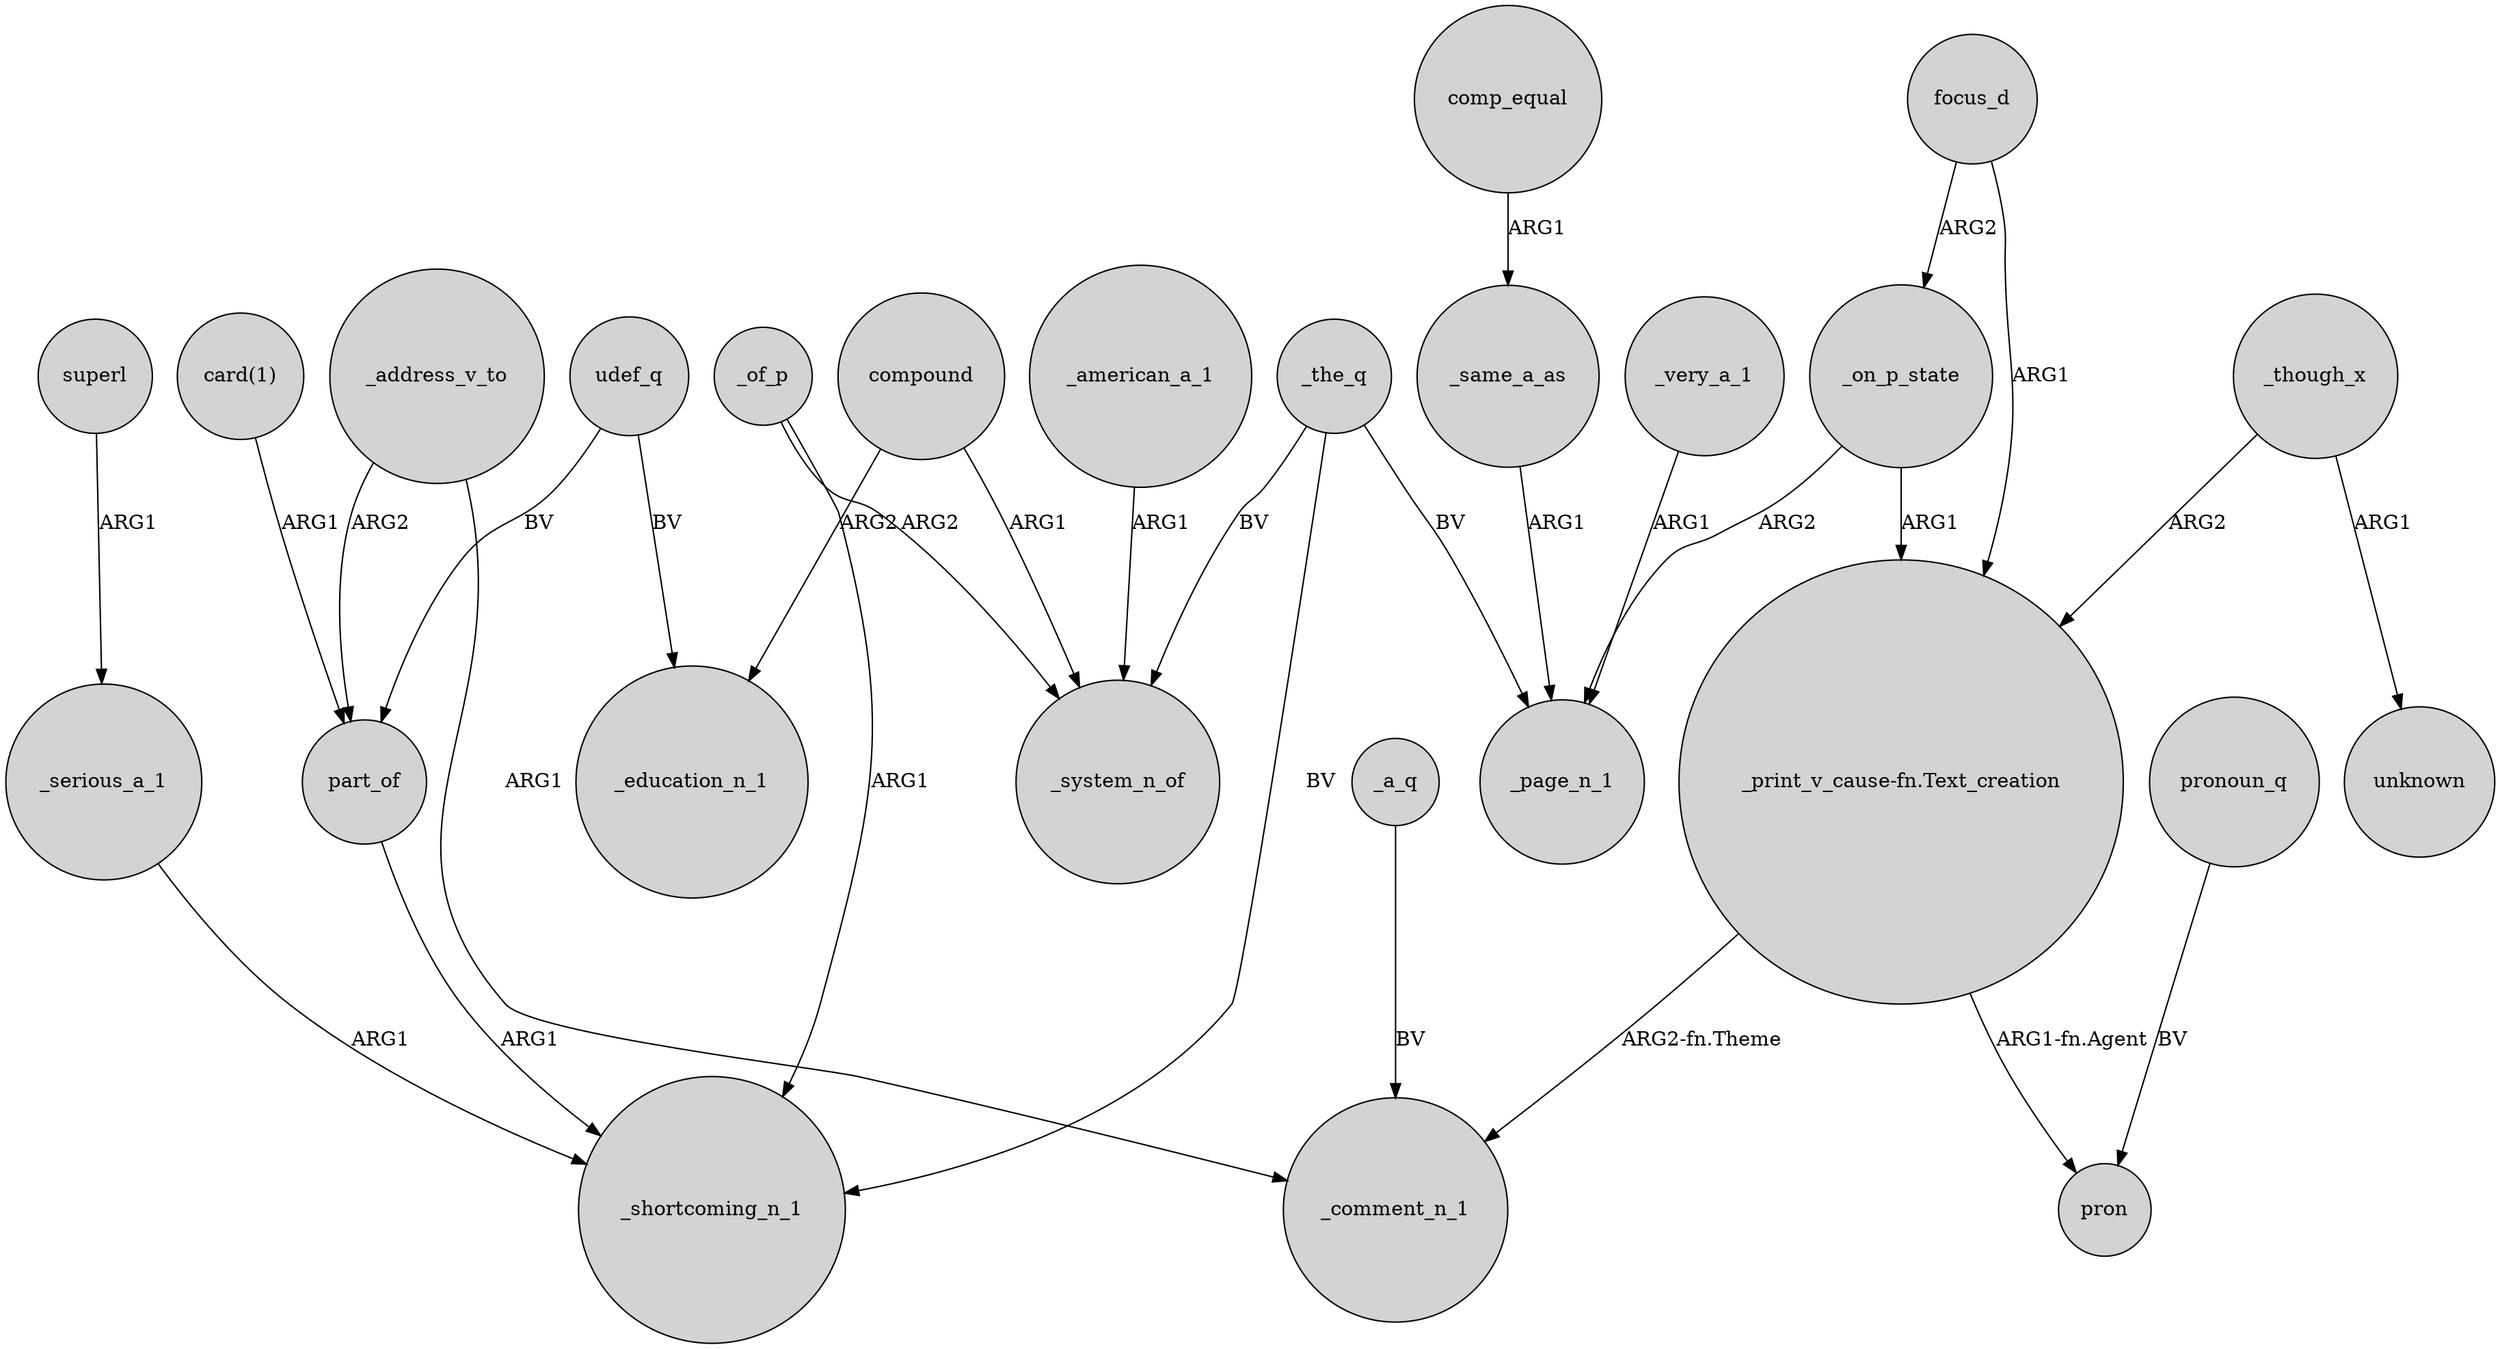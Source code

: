 digraph {
	node [shape=circle style=filled]
	udef_q -> part_of [label=BV]
	_on_p_state -> _page_n_1 [label=ARG2]
	_a_q -> _comment_n_1 [label=BV]
	focus_d -> _on_p_state [label=ARG2]
	compound -> _system_n_of [label=ARG1]
	_address_v_to -> part_of [label=ARG2]
	_though_x -> unknown [label=ARG1]
	_very_a_1 -> _page_n_1 [label=ARG1]
	_on_p_state -> "_print_v_cause-fn.Text_creation" [label=ARG1]
	_of_p -> _system_n_of [label=ARG2]
	compound -> _education_n_1 [label=ARG2]
	udef_q -> _education_n_1 [label=BV]
	_the_q -> _page_n_1 [label=BV]
	_american_a_1 -> _system_n_of [label=ARG1]
	pronoun_q -> pron [label=BV]
	superl -> _serious_a_1 [label=ARG1]
	_same_a_as -> _page_n_1 [label=ARG1]
	comp_equal -> _same_a_as [label=ARG1]
	_of_p -> _shortcoming_n_1 [label=ARG1]
	_the_q -> _shortcoming_n_1 [label=BV]
	"card(1)" -> part_of [label=ARG1]
	"_print_v_cause-fn.Text_creation" -> pron [label="ARG1-fn.Agent"]
	_serious_a_1 -> _shortcoming_n_1 [label=ARG1]
	_the_q -> _system_n_of [label=BV]
	part_of -> _shortcoming_n_1 [label=ARG1]
	focus_d -> "_print_v_cause-fn.Text_creation" [label=ARG1]
	_though_x -> "_print_v_cause-fn.Text_creation" [label=ARG2]
	"_print_v_cause-fn.Text_creation" -> _comment_n_1 [label="ARG2-fn.Theme"]
	_address_v_to -> _comment_n_1 [label=ARG1]
}
